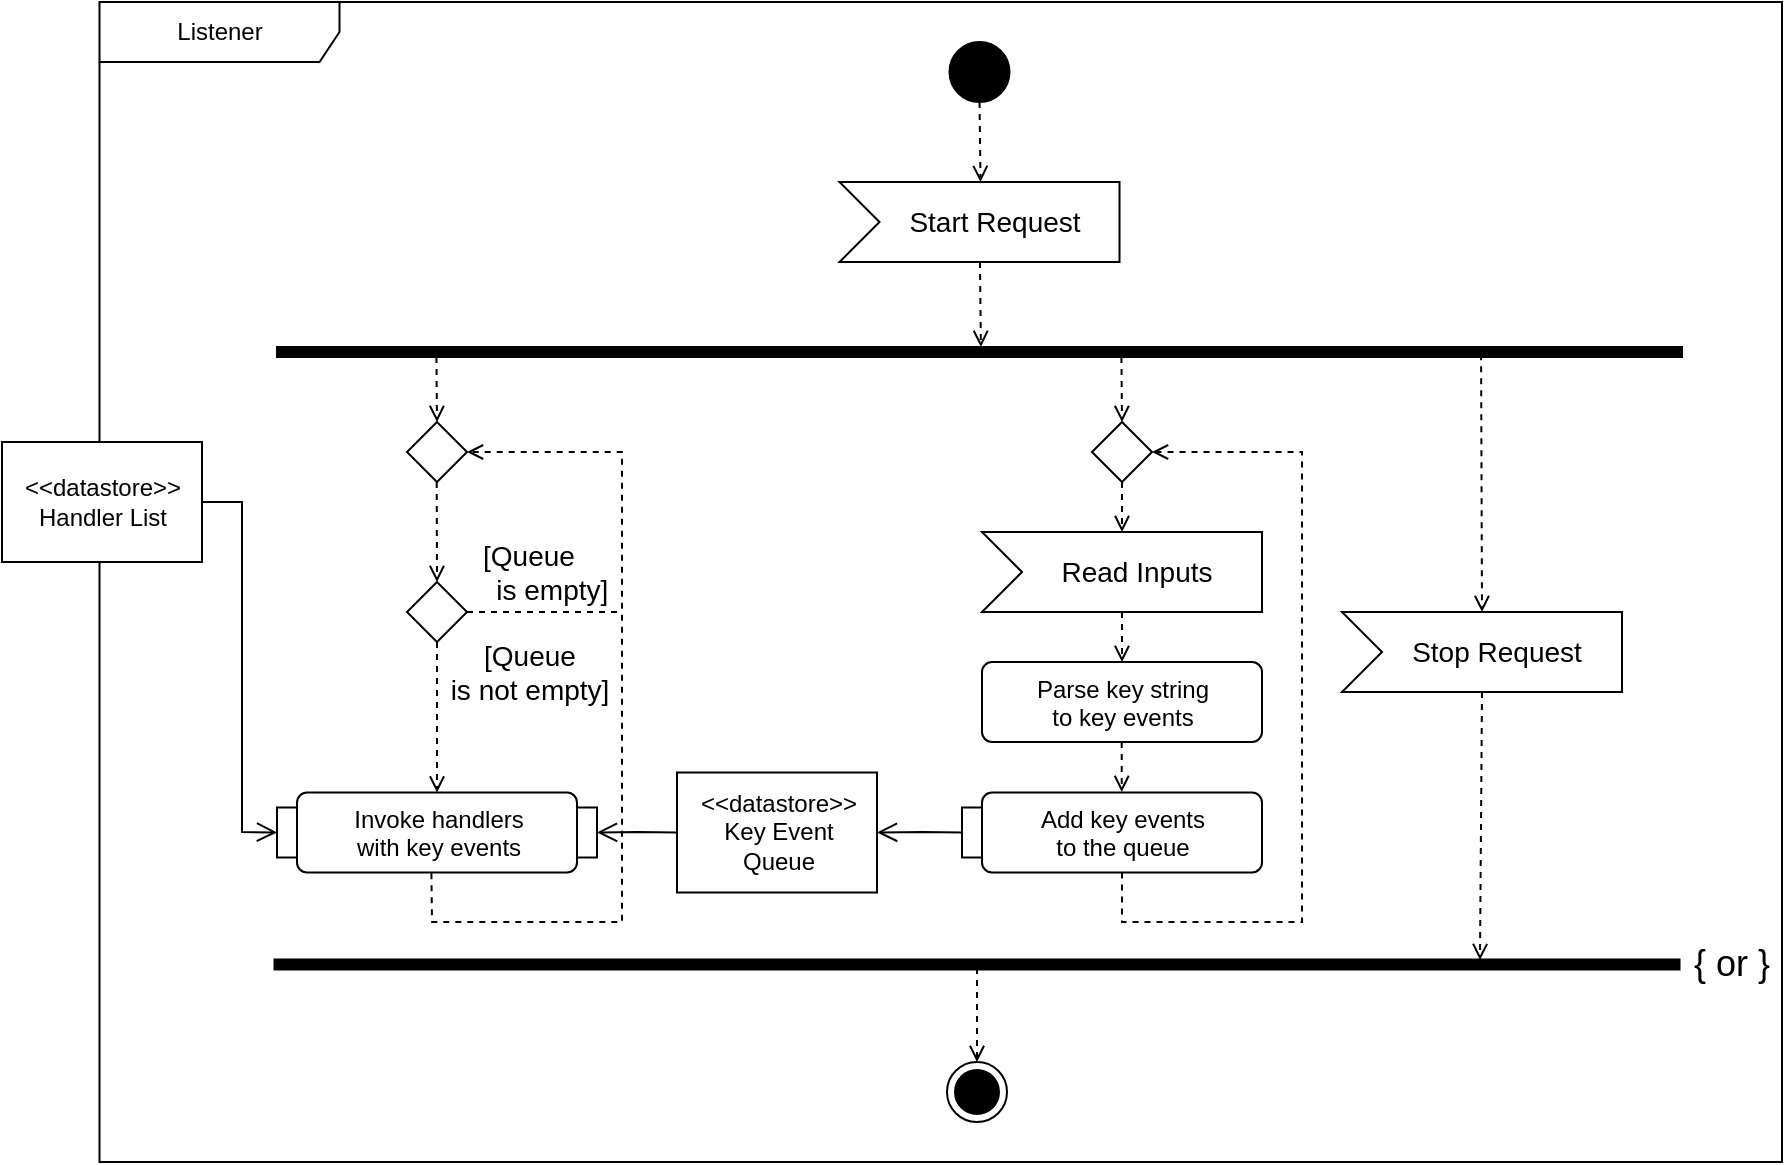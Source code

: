 <mxfile version="20.4.0" type="device"><diagram name="Page-1" id="e7e014a7-5840-1c2e-5031-d8a46d1fe8dd"><mxGraphModel dx="782" dy="1197" grid="1" gridSize="10" guides="1" tooltips="1" connect="1" arrows="1" fold="1" page="1" pageScale="1" pageWidth="1169" pageHeight="826" background="none" math="0" shadow="0"><root><mxCell id="0"/><mxCell id="1" parent="0"/><mxCell id="2VSI0F5w-7wGWwO5-na9-11" value="" style="endArrow=open;startArrow=none;endFill=0;startFill=0;endSize=8;html=1;verticalAlign=bottom;labelBackgroundColor=none;strokeWidth=1;rounded=0;exitX=0;exitY=0.5;exitDx=0;exitDy=0;entryX=1;entryY=0.5;entryDx=0;entryDy=0;" parent="1" target="Tk6W_l2ERu61knDBbG2Z-52" edge="1"><mxGeometry width="160" relative="1" as="geometry"><mxPoint x="427.5" y="-364.7" as="sourcePoint"/><mxPoint x="385" y="-364.7" as="targetPoint"/><Array as="points"><mxPoint x="407.5" y="-364.95"/></Array></mxGeometry></mxCell><mxCell id="Tk6W_l2ERu61knDBbG2Z-41" value="Listener" style="shape=umlFrame;whiteSpace=wrap;html=1;width=120;height=30;" parent="1" vertex="1"><mxGeometry x="138.75" y="-780" width="841.25" height="580" as="geometry"/></mxCell><mxCell id="Tk6W_l2ERu61knDBbG2Z-42" value="" style="ellipse;fillColor=strokeColor;" parent="1" vertex="1"><mxGeometry x="563.75" y="-760" width="30" height="30" as="geometry"/></mxCell><mxCell id="Tk6W_l2ERu61knDBbG2Z-45" value="Start Request" style="html=1;shape=mxgraph.infographic.ribbonSimple;notch1=20;notch2=0;align=center;verticalAlign=middle;fontSize=14;fontStyle=0;fillColor=#FFFFFF;flipH=0;spacingRight=0;spacingLeft=14;" parent="1" vertex="1"><mxGeometry x="508.75" y="-690" width="140" height="40" as="geometry"/></mxCell><mxCell id="Tk6W_l2ERu61knDBbG2Z-48" value="" style="html=1;points=[];perimeter=orthogonalPerimeter;fillColor=strokeColor;rotation=90;" parent="1" vertex="1"><mxGeometry x="576.25" y="-956.25" width="5" height="702.5" as="geometry"/></mxCell><mxCell id="Tk6W_l2ERu61knDBbG2Z-49" value="&amp;lt;&amp;lt;datastore&amp;gt;&amp;gt;&lt;br&gt;Handler List" style="html=1;align=center;verticalAlign=middle;rounded=0;absoluteArcSize=1;arcSize=10;dashed=0;" parent="1" vertex="1"><mxGeometry x="90" y="-560" width="100" height="60" as="geometry"/></mxCell><mxCell id="Tk6W_l2ERu61knDBbG2Z-51" value="Invoke handlers&lt;br&gt;with key events" style="html=1;align=center;verticalAlign=top;rounded=1;absoluteArcSize=1;arcSize=10;dashed=0;" parent="1" vertex="1"><mxGeometry x="237.5" y="-384.75" width="140" height="40" as="geometry"/></mxCell><mxCell id="Tk6W_l2ERu61knDBbG2Z-60" value="" style="html=1;verticalAlign=bottom;labelBackgroundColor=none;endArrow=open;endFill=0;dashed=1;rounded=0;entryX=-0.012;entryY=0.499;entryDx=0;entryDy=0;entryPerimeter=0;" parent="1" source="Tk6W_l2ERu61knDBbG2Z-45" target="Tk6W_l2ERu61knDBbG2Z-48" edge="1"><mxGeometry width="160" relative="1" as="geometry"><mxPoint x="578.77" y="-650" as="sourcePoint"/><mxPoint x="579.25" y="-610" as="targetPoint"/></mxGeometry></mxCell><mxCell id="Tk6W_l2ERu61knDBbG2Z-61" value="" style="html=1;verticalAlign=bottom;labelBackgroundColor=none;endArrow=open;endFill=0;dashed=1;rounded=0;" parent="1" edge="1"><mxGeometry width="160" relative="1" as="geometry"><mxPoint x="578.77" y="-730" as="sourcePoint"/><mxPoint x="579.25" y="-690" as="targetPoint"/></mxGeometry></mxCell><mxCell id="Tk6W_l2ERu61knDBbG2Z-62" value="" style="html=1;verticalAlign=bottom;labelBackgroundColor=none;endArrow=open;endFill=0;dashed=1;rounded=0;entryX=0.5;entryY=0;entryDx=0;entryDy=0;" parent="1" target="Tk6W_l2ERu61knDBbG2Z-66" edge="1"><mxGeometry width="160" relative="1" as="geometry"><mxPoint x="307.213" y="-602.5" as="sourcePoint"/><mxPoint x="307" y="-560" as="targetPoint"/></mxGeometry></mxCell><mxCell id="Tk6W_l2ERu61knDBbG2Z-63" value="" style="endArrow=open;startArrow=none;endFill=0;startFill=0;endSize=8;html=1;verticalAlign=bottom;labelBackgroundColor=none;strokeWidth=1;rounded=0;entryX=0;entryY=0.5;entryDx=0;entryDy=0;exitX=1;exitY=0.5;exitDx=0;exitDy=0;" parent="1" source="Tk6W_l2ERu61knDBbG2Z-49" target="Tk6W_l2ERu61knDBbG2Z-55" edge="1"><mxGeometry width="160" relative="1" as="geometry"><mxPoint x="190" y="-530.33" as="sourcePoint"/><mxPoint x="320" y="-529.99" as="targetPoint"/><Array as="points"><mxPoint x="210" y="-530"/><mxPoint x="210" y="-430"/><mxPoint x="210" y="-365"/></Array></mxGeometry></mxCell><mxCell id="Tk6W_l2ERu61knDBbG2Z-55" value="" style="fontStyle=0;labelPosition=right;verticalLabelPosition=middle;align=left;verticalAlign=middle;spacingLeft=2;html=1;" parent="1" vertex="1"><mxGeometry x="227.5" y="-377.25" width="10" height="25" as="geometry"/></mxCell><mxCell id="Tk6W_l2ERu61knDBbG2Z-64" value="&amp;lt;&amp;lt;datastore&amp;gt;&amp;gt;&lt;br&gt;Key Event&lt;br&gt;Queue" style="html=1;align=center;verticalAlign=middle;rounded=0;absoluteArcSize=1;arcSize=10;dashed=0;" parent="1" vertex="1"><mxGeometry x="427.5" y="-394.75" width="100" height="60" as="geometry"/></mxCell><mxCell id="Tk6W_l2ERu61knDBbG2Z-66" value="" style="rhombus;" parent="1" vertex="1"><mxGeometry x="292.5" y="-570" width="30" height="30" as="geometry"/></mxCell><mxCell id="Tk6W_l2ERu61knDBbG2Z-75" value="" style="html=1;verticalAlign=bottom;labelBackgroundColor=none;endArrow=open;endFill=0;dashed=1;rounded=0;entryX=0.5;entryY=0;entryDx=0;entryDy=0;" parent="1" target="Tk6W_l2ERu61knDBbG2Z-76" edge="1"><mxGeometry width="160" relative="1" as="geometry"><mxPoint x="649.713" y="-602.5" as="sourcePoint"/><mxPoint x="649.5" y="-560" as="targetPoint"/></mxGeometry></mxCell><mxCell id="Tk6W_l2ERu61knDBbG2Z-76" value="" style="rhombus;" parent="1" vertex="1"><mxGeometry x="635" y="-570" width="30" height="30" as="geometry"/></mxCell><mxCell id="Tk6W_l2ERu61knDBbG2Z-77" value="" style="html=1;verticalAlign=bottom;labelBackgroundColor=none;endArrow=open;endFill=0;dashed=1;rounded=0;exitX=0.5;exitY=1;exitDx=0;exitDy=0;entryX=0;entryY=0;entryDx=70;entryDy=0;entryPerimeter=0;" parent="1" source="Tk6W_l2ERu61knDBbG2Z-76" target="Tk6W_l2ERu61knDBbG2Z-78" edge="1"><mxGeometry width="160" relative="1" as="geometry"><mxPoint x="649.5" y="-540" as="sourcePoint"/><mxPoint x="650.0" y="-500" as="targetPoint"/></mxGeometry></mxCell><mxCell id="Tk6W_l2ERu61knDBbG2Z-78" value="Read Inputs" style="html=1;shape=mxgraph.infographic.ribbonSimple;notch1=20;notch2=0;align=center;verticalAlign=middle;fontSize=14;fontStyle=0;fillColor=#FFFFFF;flipH=0;spacingRight=0;spacingLeft=14;" parent="1" vertex="1"><mxGeometry x="580" y="-515" width="140" height="40" as="geometry"/></mxCell><mxCell id="Tk6W_l2ERu61knDBbG2Z-79" value="Parse key string&lt;br&gt;to key events" style="html=1;align=center;verticalAlign=top;rounded=1;absoluteArcSize=1;arcSize=10;dashed=0;" parent="1" vertex="1"><mxGeometry x="580" y="-450" width="140" height="40" as="geometry"/></mxCell><mxCell id="Tk6W_l2ERu61knDBbG2Z-80" value="" style="fontStyle=0;labelPosition=right;verticalLabelPosition=middle;align=left;verticalAlign=middle;spacingLeft=2;html=1;" parent="1" vertex="1"><mxGeometry x="570" y="-377.25" width="10" height="25" as="geometry"/></mxCell><mxCell id="Tk6W_l2ERu61knDBbG2Z-81" value="" style="html=1;verticalAlign=bottom;labelBackgroundColor=none;endArrow=open;endFill=0;dashed=1;rounded=0;exitX=0;exitY=0;exitDx=70;exitDy=40;exitPerimeter=0;" parent="1" source="Tk6W_l2ERu61knDBbG2Z-78" edge="1"><mxGeometry width="160" relative="1" as="geometry"><mxPoint x="649.58" y="-460" as="sourcePoint"/><mxPoint x="650" y="-450" as="targetPoint"/></mxGeometry></mxCell><mxCell id="Tk6W_l2ERu61knDBbG2Z-82" value="" style="html=1;verticalAlign=bottom;labelBackgroundColor=none;endArrow=open;endFill=0;dashed=1;rounded=0;entryX=1;entryY=0.5;entryDx=0;entryDy=0;exitX=0.5;exitY=1;exitDx=0;exitDy=0;" parent="1" source="2VSI0F5w-7wGWwO5-na9-4" target="Tk6W_l2ERu61knDBbG2Z-76" edge="1"><mxGeometry width="160" relative="1" as="geometry"><mxPoint x="780" y="-350" as="sourcePoint"/><mxPoint x="665.5" y="-475" as="targetPoint"/><Array as="points"><mxPoint x="650" y="-320"/><mxPoint x="720" y="-320"/><mxPoint x="740" y="-320"/><mxPoint x="740" y="-360"/><mxPoint x="740" y="-380"/><mxPoint x="740" y="-410"/><mxPoint x="740" y="-470"/><mxPoint x="740" y="-555"/></Array></mxGeometry></mxCell><mxCell id="Tk6W_l2ERu61knDBbG2Z-83" value="" style="endArrow=open;startArrow=none;endFill=0;startFill=0;endSize=8;html=1;verticalAlign=bottom;labelBackgroundColor=none;strokeWidth=1;rounded=0;exitX=0;exitY=0.5;exitDx=0;exitDy=0;entryX=1;entryY=0.5;entryDx=0;entryDy=0;" parent="1" source="Tk6W_l2ERu61knDBbG2Z-80" target="Tk6W_l2ERu61knDBbG2Z-64" edge="1"><mxGeometry width="160" relative="1" as="geometry"><mxPoint x="560" y="-400" as="sourcePoint"/><mxPoint x="530" y="-443" as="targetPoint"/><Array as="points"><mxPoint x="550" y="-365"/></Array></mxGeometry></mxCell><mxCell id="Tk6W_l2ERu61knDBbG2Z-88" value="" style="rhombus;" parent="1" vertex="1"><mxGeometry x="292.5" y="-490" width="30" height="30" as="geometry"/></mxCell><mxCell id="Tk6W_l2ERu61knDBbG2Z-89" value="" style="html=1;verticalAlign=bottom;labelBackgroundColor=none;endArrow=open;endFill=0;dashed=1;rounded=0;entryX=0.5;entryY=0;entryDx=0;entryDy=0;" parent="1" target="Tk6W_l2ERu61knDBbG2Z-88" edge="1"><mxGeometry width="160" relative="1" as="geometry"><mxPoint x="307.353" y="-540" as="sourcePoint"/><mxPoint x="308" y="-510" as="targetPoint"/></mxGeometry></mxCell><mxCell id="Tk6W_l2ERu61knDBbG2Z-90" value="" style="html=1;verticalAlign=bottom;labelBackgroundColor=none;endArrow=none;endFill=0;dashed=1;rounded=0;exitX=1;exitY=0.5;exitDx=0;exitDy=0;" parent="1" source="Tk6W_l2ERu61knDBbG2Z-88" edge="1"><mxGeometry width="160" relative="1" as="geometry"><mxPoint x="360.003" y="-500" as="sourcePoint"/><mxPoint x="400" y="-475" as="targetPoint"/></mxGeometry></mxCell><mxCell id="Tk6W_l2ERu61knDBbG2Z-91" value="&lt;div style=&quot;font-size: 14px;&quot;&gt;&lt;span style=&quot;background-color: initial;&quot;&gt;[Queue&lt;/span&gt;&lt;/div&gt;&lt;div style=&quot;font-size: 14px;&quot;&gt;&lt;span style=&quot;background-color: initial;&quot;&gt;&amp;nbsp; &amp;nbsp; &amp;nbsp; is empty]&lt;/span&gt;&lt;/div&gt;" style="text;html=1;strokeColor=none;fillColor=none;align=center;verticalAlign=middle;whiteSpace=wrap;rounded=0;fontSize=6;" parent="1" vertex="1"><mxGeometry x="309.07" y="-500" width="89.37" height="10" as="geometry"/></mxCell><mxCell id="Tk6W_l2ERu61knDBbG2Z-92" value="&lt;div style=&quot;font-size: 14px;&quot;&gt;&lt;span style=&quot;background-color: initial;&quot;&gt;[Queue&lt;/span&gt;&lt;/div&gt;&lt;div style=&quot;font-size: 14px;&quot;&gt;&lt;span style=&quot;background-color: initial;&quot;&gt;is not empty]&lt;/span&gt;&lt;/div&gt;" style="text;html=1;strokeColor=none;fillColor=none;align=center;verticalAlign=middle;whiteSpace=wrap;rounded=0;fontSize=6;" parent="1" vertex="1"><mxGeometry x="305" y="-450" width="97.5" height="10" as="geometry"/></mxCell><mxCell id="Tk6W_l2ERu61knDBbG2Z-93" value="" style="html=1;verticalAlign=bottom;labelBackgroundColor=none;endArrow=open;endFill=0;dashed=1;rounded=0;entryX=0.5;entryY=0;entryDx=0;entryDy=0;exitX=0.5;exitY=1;exitDx=0;exitDy=0;" parent="1" source="Tk6W_l2ERu61knDBbG2Z-88" target="Tk6W_l2ERu61knDBbG2Z-51" edge="1"><mxGeometry width="160" relative="1" as="geometry"><mxPoint x="307.293" y="-480" as="sourcePoint"/><mxPoint x="307.44" y="-450" as="targetPoint"/></mxGeometry></mxCell><mxCell id="Tk6W_l2ERu61knDBbG2Z-96" value="" style="endArrow=open;startArrow=none;endFill=0;startFill=0;endSize=8;html=1;verticalAlign=bottom;labelBackgroundColor=none;strokeWidth=1;rounded=0;" parent="1" source="Tk6W_l2ERu61knDBbG2Z-52" edge="1"><mxGeometry width="160" relative="1" as="geometry"><mxPoint x="428" y="-360" as="sourcePoint"/><mxPoint x="388" y="-360" as="targetPoint"/></mxGeometry></mxCell><mxCell id="Tk6W_l2ERu61knDBbG2Z-97" value="Stop Request" style="html=1;shape=mxgraph.infographic.ribbonSimple;notch1=20;notch2=0;align=center;verticalAlign=middle;fontSize=14;fontStyle=0;fillColor=#FFFFFF;flipH=0;spacingRight=0;spacingLeft=14;" parent="1" vertex="1"><mxGeometry x="760" y="-475" width="140" height="40" as="geometry"/></mxCell><mxCell id="Tk6W_l2ERu61knDBbG2Z-98" value="" style="html=1;verticalAlign=bottom;labelBackgroundColor=none;endArrow=open;endFill=0;dashed=1;rounded=0;entryX=0;entryY=0;entryDx=70;entryDy=0;entryPerimeter=0;exitX=0.733;exitY=0.143;exitDx=0;exitDy=0;exitPerimeter=0;" parent="1" source="Tk6W_l2ERu61knDBbG2Z-48" target="Tk6W_l2ERu61knDBbG2Z-97" edge="1"><mxGeometry width="160" relative="1" as="geometry"><mxPoint x="830" y="-600" as="sourcePoint"/><mxPoint x="840" y="-500" as="targetPoint"/></mxGeometry></mxCell><mxCell id="Tk6W_l2ERu61knDBbG2Z-99" value="" style="html=1;verticalAlign=bottom;labelBackgroundColor=none;endArrow=open;endFill=0;dashed=1;rounded=0;exitX=0;exitY=0;exitDx=70;exitDy=40;exitPerimeter=0;entryX=0.055;entryY=0.142;entryDx=0;entryDy=0;entryPerimeter=0;" parent="1" source="Tk6W_l2ERu61knDBbG2Z-97" target="Tk6W_l2ERu61knDBbG2Z-100" edge="1"><mxGeometry width="160" relative="1" as="geometry"><mxPoint x="829.472" y="-459.995" as="sourcePoint"/><mxPoint x="830" y="-330" as="targetPoint"/></mxGeometry></mxCell><mxCell id="Tk6W_l2ERu61knDBbG2Z-100" value="" style="html=1;points=[];perimeter=orthogonalPerimeter;fillColor=strokeColor;rotation=90;" parent="1" vertex="1"><mxGeometry x="575" y="-650" width="5" height="702.5" as="geometry"/></mxCell><mxCell id="Tk6W_l2ERu61knDBbG2Z-101" value="&lt;div style=&quot;&quot;&gt;&lt;font style=&quot;font-size: 18px;&quot;&gt;{ or }&lt;/font&gt;&lt;/div&gt;" style="text;html=1;strokeColor=none;fillColor=none;align=center;verticalAlign=middle;whiteSpace=wrap;rounded=0;fontSize=6;" parent="1" vertex="1"><mxGeometry x="930" y="-303.75" width="50" height="10" as="geometry"/></mxCell><mxCell id="Tk6W_l2ERu61knDBbG2Z-105" value="" style="html=1;verticalAlign=bottom;labelBackgroundColor=none;endArrow=open;endFill=0;dashed=1;rounded=0;exitX=0.839;exitY=0.5;exitDx=0;exitDy=0;exitPerimeter=0;entryX=0.5;entryY=0;entryDx=0;entryDy=0;" parent="1" source="Tk6W_l2ERu61knDBbG2Z-100" target="Tk6W_l2ERu61knDBbG2Z-106" edge="1"><mxGeometry width="160" relative="1" as="geometry"><mxPoint x="578.51" y="-263.75" as="sourcePoint"/><mxPoint x="578.99" y="-223.75" as="targetPoint"/></mxGeometry></mxCell><mxCell id="Tk6W_l2ERu61knDBbG2Z-106" value="" style="ellipse;html=1;shape=endState;fillColor=strokeColor;fontSize=12;" parent="1" vertex="1"><mxGeometry x="562.5" y="-250" width="30" height="30" as="geometry"/></mxCell><mxCell id="2VSI0F5w-7wGWwO5-na9-4" value="Add key events&lt;br&gt;to the queue" style="html=1;align=center;verticalAlign=top;rounded=1;absoluteArcSize=1;arcSize=10;dashed=0;" parent="1" vertex="1"><mxGeometry x="580" y="-384.75" width="140" height="40" as="geometry"/></mxCell><mxCell id="2VSI0F5w-7wGWwO5-na9-6" value="" style="html=1;verticalAlign=bottom;labelBackgroundColor=none;endArrow=open;endFill=0;dashed=1;rounded=0;exitX=0;exitY=0;exitDx=70;exitDy=40;exitPerimeter=0;" parent="1" edge="1"><mxGeometry width="160" relative="1" as="geometry"><mxPoint x="649.86" y="-410" as="sourcePoint"/><mxPoint x="649.86" y="-385" as="targetPoint"/></mxGeometry></mxCell><mxCell id="2VSI0F5w-7wGWwO5-na9-8" value="" style="html=1;verticalAlign=bottom;labelBackgroundColor=none;endArrow=open;endFill=0;dashed=1;rounded=0;entryX=1;entryY=0.5;entryDx=0;entryDy=0;exitX=0.48;exitY=1.01;exitDx=0;exitDy=0;exitPerimeter=0;" parent="1" source="Tk6W_l2ERu61knDBbG2Z-51" target="Tk6W_l2ERu61knDBbG2Z-66" edge="1"><mxGeometry width="160" relative="1" as="geometry"><mxPoint x="310" y="-337.25" as="sourcePoint"/><mxPoint x="325" y="-547.5" as="targetPoint"/><Array as="points"><mxPoint x="305" y="-320"/><mxPoint x="400" y="-320"/><mxPoint x="400" y="-352.5"/><mxPoint x="400" y="-372.5"/><mxPoint x="400" y="-402.5"/><mxPoint x="400" y="-462.5"/><mxPoint x="400" y="-555"/></Array></mxGeometry></mxCell><mxCell id="Tk6W_l2ERu61knDBbG2Z-52" value="" style="fontStyle=0;labelPosition=right;verticalLabelPosition=middle;align=left;verticalAlign=middle;spacingLeft=2;html=1;" parent="1" vertex="1"><mxGeometry x="377.5" y="-377.25" width="10" height="25" as="geometry"/></mxCell></root></mxGraphModel></diagram></mxfile>
